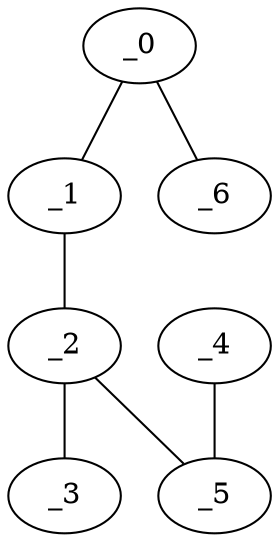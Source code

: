 graph HP1_0126 {
	_0	 [x="0.96",
		y="2.86"];
	_1	 [x="0.917016",
		y="0.821258"];
	_0 -- _1;
	_6	 [x="0.798694",
		y="1.76912"];
	_0 -- _6;
	_2	 [x="2.35651",
		y="0.55744"];
	_1 -- _2;
	_3	 [x="1.96946",
		y="3.13084"];
	_2 -- _3;
	_5	 [x="2.31806",
		y="1.89606"];
	_2 -- _5;
	_4	 [x="0.628777",
		y="1.25336"];
	_4 -- _5;
}
